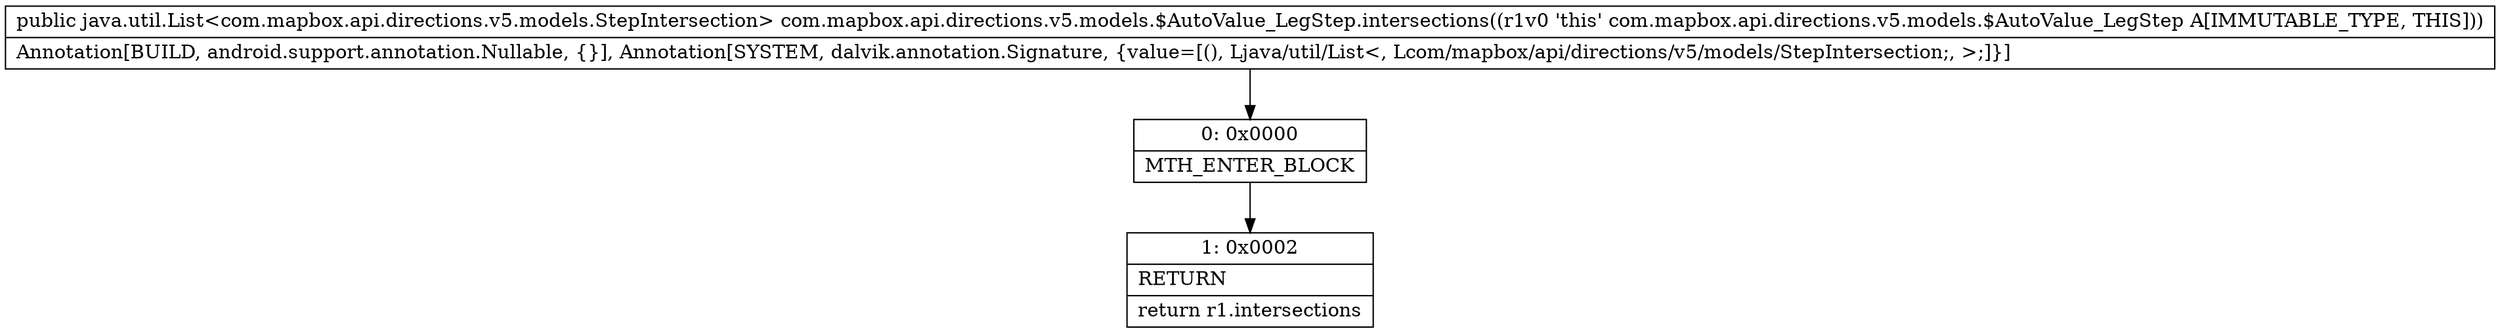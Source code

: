 digraph "CFG forcom.mapbox.api.directions.v5.models.$AutoValue_LegStep.intersections()Ljava\/util\/List;" {
Node_0 [shape=record,label="{0\:\ 0x0000|MTH_ENTER_BLOCK\l}"];
Node_1 [shape=record,label="{1\:\ 0x0002|RETURN\l|return r1.intersections\l}"];
MethodNode[shape=record,label="{public java.util.List\<com.mapbox.api.directions.v5.models.StepIntersection\> com.mapbox.api.directions.v5.models.$AutoValue_LegStep.intersections((r1v0 'this' com.mapbox.api.directions.v5.models.$AutoValue_LegStep A[IMMUTABLE_TYPE, THIS]))  | Annotation[BUILD, android.support.annotation.Nullable, \{\}], Annotation[SYSTEM, dalvik.annotation.Signature, \{value=[(), Ljava\/util\/List\<, Lcom\/mapbox\/api\/directions\/v5\/models\/StepIntersection;, \>;]\}]\l}"];
MethodNode -> Node_0;
Node_0 -> Node_1;
}

